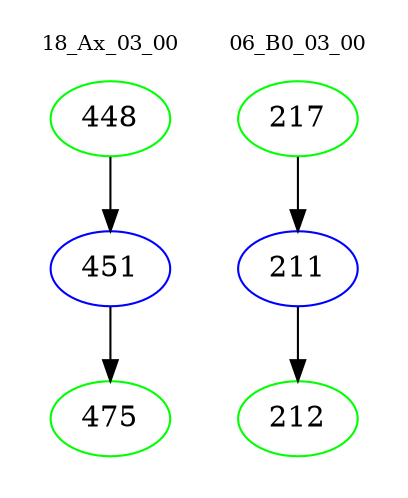 digraph{
subgraph cluster_0 {
color = white
label = "18_Ax_03_00";
fontsize=10;
T0_448 [label="448", color="green"]
T0_448 -> T0_451 [color="black"]
T0_451 [label="451", color="blue"]
T0_451 -> T0_475 [color="black"]
T0_475 [label="475", color="green"]
}
subgraph cluster_1 {
color = white
label = "06_B0_03_00";
fontsize=10;
T1_217 [label="217", color="green"]
T1_217 -> T1_211 [color="black"]
T1_211 [label="211", color="blue"]
T1_211 -> T1_212 [color="black"]
T1_212 [label="212", color="green"]
}
}
